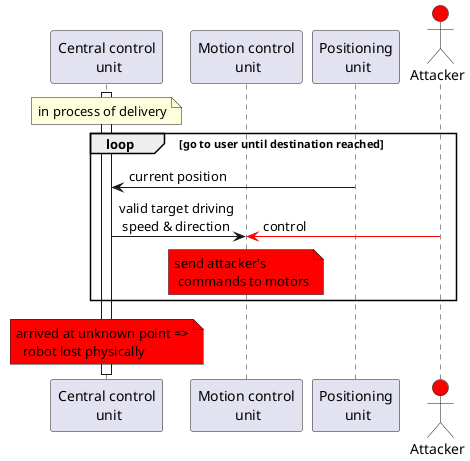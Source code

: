 @startuml
!pragma teoz true
'autonumber

participant "Central control\n unit" as CCU
participant "Motion control\n unit" as MCU
participant "Positioning\n unit" as PU
actor "Attacker" as Att #red

activate CCU
note over CCU: in process of delivery

loop go to user until destination reached

PU      -> CCU:     current position
CCU     -> MCU:     valid target driving\n speed & direction

&Att     -[#red]> MCU: control

note over MCU #red: send attacker's\n commands to motors
end

note over CCU #red: arrived at unknown point =>\n  robot lost physically

deactivate CCU


@enduml